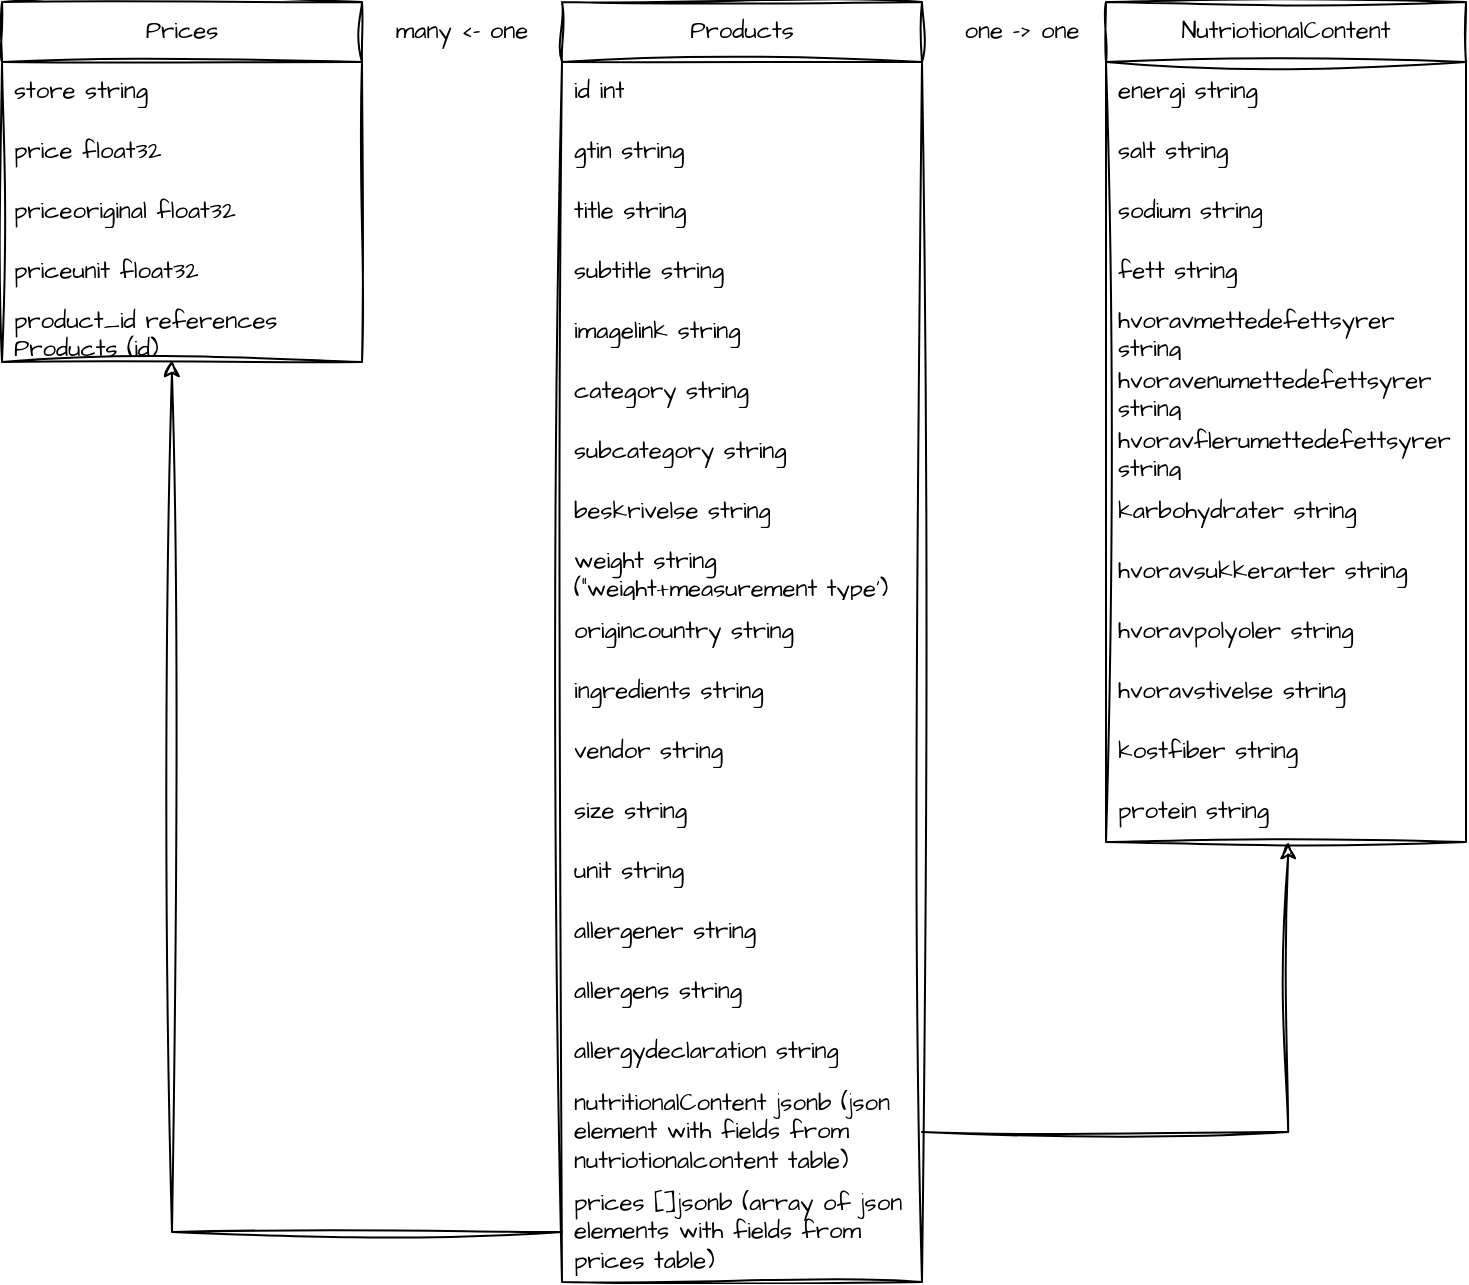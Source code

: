 <?xml version="1.0" encoding="UTF-8"?>
<mxfile version="24.4.9" type="github">
  <diagram name="Page-1" id="efa7a0a1-bf9b-a30e-e6df-94a7791c09e9">
    <mxGraphModel dx="1275" dy="867" grid="1" gridSize="10" guides="1" tooltips="1" connect="1" arrows="1" fold="1" page="1" pageScale="1" pageWidth="826" pageHeight="1169" background="none" math="0" shadow="0">
      <root>
        <mxCell id="0" />
        <mxCell id="1" parent="0" />
        <mxCell id="G_RYB-awDhVoRf4_5wRh-167" value="Products" style="swimlane;fontStyle=0;childLayout=stackLayout;horizontal=1;startSize=30;horizontalStack=0;resizeParent=1;resizeParentMax=0;resizeLast=0;collapsible=1;marginBottom=0;whiteSpace=wrap;html=1;sketch=1;hachureGap=4;jiggle=2;curveFitting=1;fontFamily=Architects Daughter;fontSource=https%3A%2F%2Ffonts.googleapis.com%2Fcss%3Ffamily%3DArchitects%2BDaughter;" parent="1" vertex="1">
          <mxGeometry x="328" y="100" width="180" height="640" as="geometry" />
        </mxCell>
        <mxCell id="4CKtyaNTUWwEJNOdCo02-1" value="id int" style="text;strokeColor=none;fillColor=none;align=left;verticalAlign=middle;spacingLeft=4;spacingRight=4;overflow=hidden;points=[[0,0.5],[1,0.5]];portConstraint=eastwest;rotatable=0;whiteSpace=wrap;html=1;fontFamily=Architects Daughter;fontSource=https%3A%2F%2Ffonts.googleapis.com%2Fcss%3Ffamily%3DArchitects%2BDaughter;" parent="G_RYB-awDhVoRf4_5wRh-167" vertex="1">
          <mxGeometry y="30" width="180" height="30" as="geometry" />
        </mxCell>
        <mxCell id="G_RYB-awDhVoRf4_5wRh-168" value="gtin string" style="text;strokeColor=none;fillColor=none;align=left;verticalAlign=middle;spacingLeft=4;spacingRight=4;overflow=hidden;points=[[0,0.5],[1,0.5]];portConstraint=eastwest;rotatable=0;whiteSpace=wrap;html=1;fontFamily=Architects Daughter;fontSource=https%3A%2F%2Ffonts.googleapis.com%2Fcss%3Ffamily%3DArchitects%2BDaughter;" parent="G_RYB-awDhVoRf4_5wRh-167" vertex="1">
          <mxGeometry y="60" width="180" height="30" as="geometry" />
        </mxCell>
        <mxCell id="4CKtyaNTUWwEJNOdCo02-3" value="title string" style="text;strokeColor=none;fillColor=none;align=left;verticalAlign=middle;spacingLeft=4;spacingRight=4;overflow=hidden;points=[[0,0.5],[1,0.5]];portConstraint=eastwest;rotatable=0;whiteSpace=wrap;html=1;fontFamily=Architects Daughter;fontSource=https%3A%2F%2Ffonts.googleapis.com%2Fcss%3Ffamily%3DArchitects%2BDaughter;" parent="G_RYB-awDhVoRf4_5wRh-167" vertex="1">
          <mxGeometry y="90" width="180" height="30" as="geometry" />
        </mxCell>
        <mxCell id="4CKtyaNTUWwEJNOdCo02-2" value="subtitle string" style="text;strokeColor=none;fillColor=none;align=left;verticalAlign=middle;spacingLeft=4;spacingRight=4;overflow=hidden;points=[[0,0.5],[1,0.5]];portConstraint=eastwest;rotatable=0;whiteSpace=wrap;html=1;fontFamily=Architects Daughter;fontSource=https%3A%2F%2Ffonts.googleapis.com%2Fcss%3Ffamily%3DArchitects%2BDaughter;" parent="G_RYB-awDhVoRf4_5wRh-167" vertex="1">
          <mxGeometry y="120" width="180" height="30" as="geometry" />
        </mxCell>
        <mxCell id="G_RYB-awDhVoRf4_5wRh-174" value="imagelink string" style="text;strokeColor=none;fillColor=none;align=left;verticalAlign=middle;spacingLeft=4;spacingRight=4;overflow=hidden;points=[[0,0.5],[1,0.5]];portConstraint=eastwest;rotatable=0;whiteSpace=wrap;html=1;fontFamily=Architects Daughter;fontSource=https%3A%2F%2Ffonts.googleapis.com%2Fcss%3Ffamily%3DArchitects%2BDaughter;" parent="G_RYB-awDhVoRf4_5wRh-167" vertex="1">
          <mxGeometry y="150" width="180" height="30" as="geometry" />
        </mxCell>
        <mxCell id="G_RYB-awDhVoRf4_5wRh-170" value="category string" style="text;strokeColor=none;fillColor=none;align=left;verticalAlign=middle;spacingLeft=4;spacingRight=4;overflow=hidden;points=[[0,0.5],[1,0.5]];portConstraint=eastwest;rotatable=0;whiteSpace=wrap;html=1;fontFamily=Architects Daughter;fontSource=https%3A%2F%2Ffonts.googleapis.com%2Fcss%3Ffamily%3DArchitects%2BDaughter;" parent="G_RYB-awDhVoRf4_5wRh-167" vertex="1">
          <mxGeometry y="180" width="180" height="30" as="geometry" />
        </mxCell>
        <mxCell id="G_RYB-awDhVoRf4_5wRh-171" value="subcategory string" style="text;strokeColor=none;fillColor=none;align=left;verticalAlign=middle;spacingLeft=4;spacingRight=4;overflow=hidden;points=[[0,0.5],[1,0.5]];portConstraint=eastwest;rotatable=0;whiteSpace=wrap;html=1;fontFamily=Architects Daughter;fontSource=https%3A%2F%2Ffonts.googleapis.com%2Fcss%3Ffamily%3DArchitects%2BDaughter;" parent="G_RYB-awDhVoRf4_5wRh-167" vertex="1">
          <mxGeometry y="210" width="180" height="30" as="geometry" />
        </mxCell>
        <mxCell id="G_RYB-awDhVoRf4_5wRh-179" value="beskrivelse string" style="text;strokeColor=none;fillColor=none;align=left;verticalAlign=middle;spacingLeft=4;spacingRight=4;overflow=hidden;points=[[0,0.5],[1,0.5]];portConstraint=eastwest;rotatable=0;whiteSpace=wrap;html=1;fontFamily=Architects Daughter;fontSource=https%3A%2F%2Ffonts.googleapis.com%2Fcss%3Ffamily%3DArchitects%2BDaughter;" parent="G_RYB-awDhVoRf4_5wRh-167" vertex="1">
          <mxGeometry y="240" width="180" height="30" as="geometry" />
        </mxCell>
        <mxCell id="G_RYB-awDhVoRf4_5wRh-192" value="weight string (&quot;weight+measurement type&#39;)&amp;nbsp;" style="text;strokeColor=none;fillColor=none;align=left;verticalAlign=middle;spacingLeft=4;spacingRight=4;overflow=hidden;points=[[0,0.5],[1,0.5]];portConstraint=eastwest;rotatable=0;whiteSpace=wrap;html=1;fontFamily=Architects Daughter;fontSource=https%3A%2F%2Ffonts.googleapis.com%2Fcss%3Ffamily%3DArchitects%2BDaughter;" parent="G_RYB-awDhVoRf4_5wRh-167" vertex="1">
          <mxGeometry y="270" width="180" height="30" as="geometry" />
        </mxCell>
        <mxCell id="G_RYB-awDhVoRf4_5wRh-186" value="origincountry string" style="text;strokeColor=none;fillColor=none;align=left;verticalAlign=middle;spacingLeft=4;spacingRight=4;overflow=hidden;points=[[0,0.5],[1,0.5]];portConstraint=eastwest;rotatable=0;whiteSpace=wrap;html=1;fontFamily=Architects Daughter;fontSource=https%3A%2F%2Ffonts.googleapis.com%2Fcss%3Ffamily%3DArchitects%2BDaughter;" parent="G_RYB-awDhVoRf4_5wRh-167" vertex="1">
          <mxGeometry y="300" width="180" height="30" as="geometry" />
        </mxCell>
        <mxCell id="G_RYB-awDhVoRf4_5wRh-184" value="ingredients string" style="text;strokeColor=none;fillColor=none;align=left;verticalAlign=middle;spacingLeft=4;spacingRight=4;overflow=hidden;points=[[0,0.5],[1,0.5]];portConstraint=eastwest;rotatable=0;whiteSpace=wrap;html=1;fontFamily=Architects Daughter;fontSource=https%3A%2F%2Ffonts.googleapis.com%2Fcss%3Ffamily%3DArchitects%2BDaughter;" parent="G_RYB-awDhVoRf4_5wRh-167" vertex="1">
          <mxGeometry y="330" width="180" height="30" as="geometry" />
        </mxCell>
        <mxCell id="G_RYB-awDhVoRf4_5wRh-183" value="vendor string" style="text;strokeColor=none;fillColor=none;align=left;verticalAlign=middle;spacingLeft=4;spacingRight=4;overflow=hidden;points=[[0,0.5],[1,0.5]];portConstraint=eastwest;rotatable=0;whiteSpace=wrap;html=1;fontFamily=Architects Daughter;fontSource=https%3A%2F%2Ffonts.googleapis.com%2Fcss%3Ffamily%3DArchitects%2BDaughter;" parent="G_RYB-awDhVoRf4_5wRh-167" vertex="1">
          <mxGeometry y="360" width="180" height="30" as="geometry" />
        </mxCell>
        <mxCell id="G_RYB-awDhVoRf4_5wRh-182" value="size string" style="text;strokeColor=none;fillColor=none;align=left;verticalAlign=middle;spacingLeft=4;spacingRight=4;overflow=hidden;points=[[0,0.5],[1,0.5]];portConstraint=eastwest;rotatable=0;whiteSpace=wrap;html=1;fontFamily=Architects Daughter;fontSource=https%3A%2F%2Ffonts.googleapis.com%2Fcss%3Ffamily%3DArchitects%2BDaughter;" parent="G_RYB-awDhVoRf4_5wRh-167" vertex="1">
          <mxGeometry y="390" width="180" height="30" as="geometry" />
        </mxCell>
        <mxCell id="G_RYB-awDhVoRf4_5wRh-181" value="unit string" style="text;strokeColor=none;fillColor=none;align=left;verticalAlign=middle;spacingLeft=4;spacingRight=4;overflow=hidden;points=[[0,0.5],[1,0.5]];portConstraint=eastwest;rotatable=0;whiteSpace=wrap;html=1;fontFamily=Architects Daughter;fontSource=https%3A%2F%2Ffonts.googleapis.com%2Fcss%3Ffamily%3DArchitects%2BDaughter;" parent="G_RYB-awDhVoRf4_5wRh-167" vertex="1">
          <mxGeometry y="420" width="180" height="30" as="geometry" />
        </mxCell>
        <mxCell id="G_RYB-awDhVoRf4_5wRh-190" value="allergener string" style="text;strokeColor=none;fillColor=none;align=left;verticalAlign=middle;spacingLeft=4;spacingRight=4;overflow=hidden;points=[[0,0.5],[1,0.5]];portConstraint=eastwest;rotatable=0;whiteSpace=wrap;html=1;fontFamily=Architects Daughter;fontSource=https%3A%2F%2Ffonts.googleapis.com%2Fcss%3Ffamily%3DArchitects%2BDaughter;" parent="G_RYB-awDhVoRf4_5wRh-167" vertex="1">
          <mxGeometry y="450" width="180" height="30" as="geometry" />
        </mxCell>
        <mxCell id="R9VbB5msocBmampKOTSO-28" value="allergens string" style="text;strokeColor=none;fillColor=none;align=left;verticalAlign=middle;spacingLeft=4;spacingRight=4;overflow=hidden;points=[[0,0.5],[1,0.5]];portConstraint=eastwest;rotatable=0;whiteSpace=wrap;html=1;fontFamily=Architects Daughter;fontSource=https%3A%2F%2Ffonts.googleapis.com%2Fcss%3Ffamily%3DArchitects%2BDaughter;" parent="G_RYB-awDhVoRf4_5wRh-167" vertex="1">
          <mxGeometry y="480" width="180" height="30" as="geometry" />
        </mxCell>
        <mxCell id="G_RYB-awDhVoRf4_5wRh-191" value="allergydeclaration string" style="text;strokeColor=none;fillColor=none;align=left;verticalAlign=middle;spacingLeft=4;spacingRight=4;overflow=hidden;points=[[0,0.5],[1,0.5]];portConstraint=eastwest;rotatable=0;whiteSpace=wrap;html=1;fontFamily=Architects Daughter;fontSource=https%3A%2F%2Ffonts.googleapis.com%2Fcss%3Ffamily%3DArchitects%2BDaughter;" parent="G_RYB-awDhVoRf4_5wRh-167" vertex="1">
          <mxGeometry y="510" width="180" height="30" as="geometry" />
        </mxCell>
        <mxCell id="YIbMsIhrF1hvk4Hx0LTX-1" value="nutritionalContent jsonb (json element with fields from nutriotionalcontent table)" style="text;strokeColor=none;fillColor=none;align=left;verticalAlign=middle;spacingLeft=4;spacingRight=4;overflow=hidden;points=[[0,0.5],[1,0.5]];portConstraint=eastwest;rotatable=0;whiteSpace=wrap;html=1;fontFamily=Architects Daughter;fontSource=https%3A%2F%2Ffonts.googleapis.com%2Fcss%3Ffamily%3DArchitects%2BDaughter;" vertex="1" parent="G_RYB-awDhVoRf4_5wRh-167">
          <mxGeometry y="540" width="180" height="50" as="geometry" />
        </mxCell>
        <mxCell id="G_RYB-awDhVoRf4_5wRh-194" value="prices []jsonb (array of json elements with fields from prices table)" style="text;strokeColor=none;fillColor=none;align=left;verticalAlign=middle;spacingLeft=4;spacingRight=4;overflow=hidden;points=[[0,0.5],[1,0.5]];portConstraint=eastwest;rotatable=0;whiteSpace=wrap;html=1;fontFamily=Architects Daughter;fontSource=https%3A%2F%2Ffonts.googleapis.com%2Fcss%3Ffamily%3DArchitects%2BDaughter;" parent="G_RYB-awDhVoRf4_5wRh-167" vertex="1">
          <mxGeometry y="590" width="180" height="50" as="geometry" />
        </mxCell>
        <mxCell id="G_RYB-awDhVoRf4_5wRh-196" value="NutriotionalContent" style="swimlane;fontStyle=0;childLayout=stackLayout;horizontal=1;startSize=30;horizontalStack=0;resizeParent=1;resizeParentMax=0;resizeLast=0;collapsible=1;marginBottom=0;whiteSpace=wrap;html=1;sketch=1;hachureGap=4;jiggle=2;curveFitting=1;fontFamily=Architects Daughter;fontSource=https%3A%2F%2Ffonts.googleapis.com%2Fcss%3Ffamily%3DArchitects%2BDaughter;" parent="1" vertex="1">
          <mxGeometry x="600" y="100" width="180" height="420" as="geometry" />
        </mxCell>
        <mxCell id="G_RYB-awDhVoRf4_5wRh-198" value="energi string" style="text;strokeColor=none;fillColor=none;align=left;verticalAlign=middle;spacingLeft=4;spacingRight=4;overflow=hidden;points=[[0,0.5],[1,0.5]];portConstraint=eastwest;rotatable=0;whiteSpace=wrap;html=1;fontFamily=Architects Daughter;fontSource=https%3A%2F%2Ffonts.googleapis.com%2Fcss%3Ffamily%3DArchitects%2BDaughter;" parent="G_RYB-awDhVoRf4_5wRh-196" vertex="1">
          <mxGeometry y="30" width="180" height="30" as="geometry" />
        </mxCell>
        <mxCell id="G_RYB-awDhVoRf4_5wRh-210" value="salt string" style="text;strokeColor=none;fillColor=none;align=left;verticalAlign=middle;spacingLeft=4;spacingRight=4;overflow=hidden;points=[[0,0.5],[1,0.5]];portConstraint=eastwest;rotatable=0;whiteSpace=wrap;html=1;fontFamily=Architects Daughter;fontSource=https%3A%2F%2Ffonts.googleapis.com%2Fcss%3Ffamily%3DArchitects%2BDaughter;" parent="G_RYB-awDhVoRf4_5wRh-196" vertex="1">
          <mxGeometry y="60" width="180" height="30" as="geometry" />
        </mxCell>
        <mxCell id="G_RYB-awDhVoRf4_5wRh-199" value="sodium string" style="text;strokeColor=none;fillColor=none;align=left;verticalAlign=middle;spacingLeft=4;spacingRight=4;overflow=hidden;points=[[0,0.5],[1,0.5]];portConstraint=eastwest;rotatable=0;whiteSpace=wrap;html=1;fontFamily=Architects Daughter;fontSource=https%3A%2F%2Ffonts.googleapis.com%2Fcss%3Ffamily%3DArchitects%2BDaughter;" parent="G_RYB-awDhVoRf4_5wRh-196" vertex="1">
          <mxGeometry y="90" width="180" height="30" as="geometry" />
        </mxCell>
        <mxCell id="G_RYB-awDhVoRf4_5wRh-200" value="fett string" style="text;strokeColor=none;fillColor=none;align=left;verticalAlign=middle;spacingLeft=4;spacingRight=4;overflow=hidden;points=[[0,0.5],[1,0.5]];portConstraint=eastwest;rotatable=0;whiteSpace=wrap;html=1;fontFamily=Architects Daughter;fontSource=https%3A%2F%2Ffonts.googleapis.com%2Fcss%3Ffamily%3DArchitects%2BDaughter;" parent="G_RYB-awDhVoRf4_5wRh-196" vertex="1">
          <mxGeometry y="120" width="180" height="30" as="geometry" />
        </mxCell>
        <mxCell id="G_RYB-awDhVoRf4_5wRh-201" value="hvoravmettedefettsyrer string" style="text;strokeColor=none;fillColor=none;align=left;verticalAlign=middle;spacingLeft=4;spacingRight=4;overflow=hidden;points=[[0,0.5],[1,0.5]];portConstraint=eastwest;rotatable=0;whiteSpace=wrap;html=1;fontFamily=Architects Daughter;fontSource=https%3A%2F%2Ffonts.googleapis.com%2Fcss%3Ffamily%3DArchitects%2BDaughter;" parent="G_RYB-awDhVoRf4_5wRh-196" vertex="1">
          <mxGeometry y="150" width="180" height="30" as="geometry" />
        </mxCell>
        <mxCell id="G_RYB-awDhVoRf4_5wRh-202" value="hvoravenumettedefettsyrer string" style="text;strokeColor=none;fillColor=none;align=left;verticalAlign=middle;spacingLeft=4;spacingRight=4;overflow=hidden;points=[[0,0.5],[1,0.5]];portConstraint=eastwest;rotatable=0;whiteSpace=wrap;html=1;fontFamily=Architects Daughter;fontSource=https%3A%2F%2Ffonts.googleapis.com%2Fcss%3Ffamily%3DArchitects%2BDaughter;" parent="G_RYB-awDhVoRf4_5wRh-196" vertex="1">
          <mxGeometry y="180" width="180" height="30" as="geometry" />
        </mxCell>
        <mxCell id="G_RYB-awDhVoRf4_5wRh-203" value="hvoravflerumettedefettsyrer string" style="text;strokeColor=none;fillColor=none;align=left;verticalAlign=middle;spacingLeft=4;spacingRight=4;overflow=hidden;points=[[0,0.5],[1,0.5]];portConstraint=eastwest;rotatable=0;whiteSpace=wrap;html=1;fontFamily=Architects Daughter;fontSource=https%3A%2F%2Ffonts.googleapis.com%2Fcss%3Ffamily%3DArchitects%2BDaughter;" parent="G_RYB-awDhVoRf4_5wRh-196" vertex="1">
          <mxGeometry y="210" width="180" height="30" as="geometry" />
        </mxCell>
        <mxCell id="G_RYB-awDhVoRf4_5wRh-204" value="karbohydrater string" style="text;strokeColor=none;fillColor=none;align=left;verticalAlign=middle;spacingLeft=4;spacingRight=4;overflow=hidden;points=[[0,0.5],[1,0.5]];portConstraint=eastwest;rotatable=0;whiteSpace=wrap;html=1;fontFamily=Architects Daughter;fontSource=https%3A%2F%2Ffonts.googleapis.com%2Fcss%3Ffamily%3DArchitects%2BDaughter;" parent="G_RYB-awDhVoRf4_5wRh-196" vertex="1">
          <mxGeometry y="240" width="180" height="30" as="geometry" />
        </mxCell>
        <mxCell id="G_RYB-awDhVoRf4_5wRh-205" value="hvoravsukkerarter string" style="text;strokeColor=none;fillColor=none;align=left;verticalAlign=middle;spacingLeft=4;spacingRight=4;overflow=hidden;points=[[0,0.5],[1,0.5]];portConstraint=eastwest;rotatable=0;whiteSpace=wrap;html=1;fontFamily=Architects Daughter;fontSource=https%3A%2F%2Ffonts.googleapis.com%2Fcss%3Ffamily%3DArchitects%2BDaughter;" parent="G_RYB-awDhVoRf4_5wRh-196" vertex="1">
          <mxGeometry y="270" width="180" height="30" as="geometry" />
        </mxCell>
        <mxCell id="G_RYB-awDhVoRf4_5wRh-206" value="hvoravpolyoler string" style="text;strokeColor=none;fillColor=none;align=left;verticalAlign=middle;spacingLeft=4;spacingRight=4;overflow=hidden;points=[[0,0.5],[1,0.5]];portConstraint=eastwest;rotatable=0;whiteSpace=wrap;html=1;fontFamily=Architects Daughter;fontSource=https%3A%2F%2Ffonts.googleapis.com%2Fcss%3Ffamily%3DArchitects%2BDaughter;" parent="G_RYB-awDhVoRf4_5wRh-196" vertex="1">
          <mxGeometry y="300" width="180" height="30" as="geometry" />
        </mxCell>
        <mxCell id="G_RYB-awDhVoRf4_5wRh-207" value="hvoravstivelse string" style="text;strokeColor=none;fillColor=none;align=left;verticalAlign=middle;spacingLeft=4;spacingRight=4;overflow=hidden;points=[[0,0.5],[1,0.5]];portConstraint=eastwest;rotatable=0;whiteSpace=wrap;html=1;fontFamily=Architects Daughter;fontSource=https%3A%2F%2Ffonts.googleapis.com%2Fcss%3Ffamily%3DArchitects%2BDaughter;" parent="G_RYB-awDhVoRf4_5wRh-196" vertex="1">
          <mxGeometry y="330" width="180" height="30" as="geometry" />
        </mxCell>
        <mxCell id="G_RYB-awDhVoRf4_5wRh-208" value="kostfiber string" style="text;strokeColor=none;fillColor=none;align=left;verticalAlign=middle;spacingLeft=4;spacingRight=4;overflow=hidden;points=[[0,0.5],[1,0.5]];portConstraint=eastwest;rotatable=0;whiteSpace=wrap;html=1;fontFamily=Architects Daughter;fontSource=https%3A%2F%2Ffonts.googleapis.com%2Fcss%3Ffamily%3DArchitects%2BDaughter;" parent="G_RYB-awDhVoRf4_5wRh-196" vertex="1">
          <mxGeometry y="360" width="180" height="30" as="geometry" />
        </mxCell>
        <mxCell id="G_RYB-awDhVoRf4_5wRh-209" value="protein string" style="text;strokeColor=none;fillColor=none;align=left;verticalAlign=middle;spacingLeft=4;spacingRight=4;overflow=hidden;points=[[0,0.5],[1,0.5]];portConstraint=eastwest;rotatable=0;whiteSpace=wrap;html=1;fontFamily=Architects Daughter;fontSource=https%3A%2F%2Ffonts.googleapis.com%2Fcss%3Ffamily%3DArchitects%2BDaughter;" parent="G_RYB-awDhVoRf4_5wRh-196" vertex="1">
          <mxGeometry y="390" width="180" height="30" as="geometry" />
        </mxCell>
        <mxCell id="R9VbB5msocBmampKOTSO-3" value="Prices" style="swimlane;fontStyle=0;childLayout=stackLayout;horizontal=1;startSize=30;horizontalStack=0;resizeParent=1;resizeParentMax=0;resizeLast=0;collapsible=1;marginBottom=0;whiteSpace=wrap;html=1;sketch=1;hachureGap=4;jiggle=2;curveFitting=1;fontFamily=Architects Daughter;fontSource=https%3A%2F%2Ffonts.googleapis.com%2Fcss%3Ffamily%3DArchitects%2BDaughter;" parent="1" vertex="1">
          <mxGeometry x="48" y="100" width="180" height="180" as="geometry" />
        </mxCell>
        <mxCell id="R9VbB5msocBmampKOTSO-6" value="store string" style="text;strokeColor=none;fillColor=none;align=left;verticalAlign=middle;spacingLeft=4;spacingRight=4;overflow=hidden;points=[[0,0.5],[1,0.5]];portConstraint=eastwest;rotatable=0;whiteSpace=wrap;html=1;fontFamily=Architects Daughter;fontSource=https%3A%2F%2Ffonts.googleapis.com%2Fcss%3Ffamily%3DArchitects%2BDaughter;" parent="R9VbB5msocBmampKOTSO-3" vertex="1">
          <mxGeometry y="30" width="180" height="30" as="geometry" />
        </mxCell>
        <mxCell id="R9VbB5msocBmampKOTSO-8" value="price float32" style="text;strokeColor=none;fillColor=none;align=left;verticalAlign=middle;spacingLeft=4;spacingRight=4;overflow=hidden;points=[[0,0.5],[1,0.5]];portConstraint=eastwest;rotatable=0;whiteSpace=wrap;html=1;fontFamily=Architects Daughter;fontSource=https%3A%2F%2Ffonts.googleapis.com%2Fcss%3Ffamily%3DArchitects%2BDaughter;" parent="R9VbB5msocBmampKOTSO-3" vertex="1">
          <mxGeometry y="60" width="180" height="30" as="geometry" />
        </mxCell>
        <mxCell id="R9VbB5msocBmampKOTSO-9" value="priceoriginal float32" style="text;strokeColor=none;fillColor=none;align=left;verticalAlign=middle;spacingLeft=4;spacingRight=4;overflow=hidden;points=[[0,0.5],[1,0.5]];portConstraint=eastwest;rotatable=0;whiteSpace=wrap;html=1;fontFamily=Architects Daughter;fontSource=https%3A%2F%2Ffonts.googleapis.com%2Fcss%3Ffamily%3DArchitects%2BDaughter;" parent="R9VbB5msocBmampKOTSO-3" vertex="1">
          <mxGeometry y="90" width="180" height="30" as="geometry" />
        </mxCell>
        <mxCell id="R9VbB5msocBmampKOTSO-24" value="priceunit float32" style="text;strokeColor=none;fillColor=none;align=left;verticalAlign=middle;spacingLeft=4;spacingRight=4;overflow=hidden;points=[[0,0.5],[1,0.5]];portConstraint=eastwest;rotatable=0;whiteSpace=wrap;html=1;fontFamily=Architects Daughter;fontSource=https%3A%2F%2Ffonts.googleapis.com%2Fcss%3Ffamily%3DArchitects%2BDaughter;" parent="R9VbB5msocBmampKOTSO-3" vertex="1">
          <mxGeometry y="120" width="180" height="30" as="geometry" />
        </mxCell>
        <mxCell id="R9VbB5msocBmampKOTSO-10" value="product_id references Products (id)" style="text;strokeColor=none;fillColor=none;align=left;verticalAlign=middle;spacingLeft=4;spacingRight=4;overflow=hidden;points=[[0,0.5],[1,0.5]];portConstraint=eastwest;rotatable=0;whiteSpace=wrap;html=1;fontFamily=Architects Daughter;fontSource=https%3A%2F%2Ffonts.googleapis.com%2Fcss%3Ffamily%3DArchitects%2BDaughter;" parent="R9VbB5msocBmampKOTSO-3" vertex="1">
          <mxGeometry y="150" width="180" height="30" as="geometry" />
        </mxCell>
        <mxCell id="R9VbB5msocBmampKOTSO-26" value="many &amp;lt;- one" style="text;strokeColor=none;align=center;fillColor=none;html=1;verticalAlign=middle;whiteSpace=wrap;rounded=0;fontFamily=Architects Daughter;fontSource=https%3A%2F%2Ffonts.googleapis.com%2Fcss%3Ffamily%3DArchitects%2BDaughter;" parent="1" vertex="1">
          <mxGeometry x="228" y="100" width="100" height="30" as="geometry" />
        </mxCell>
        <mxCell id="R9VbB5msocBmampKOTSO-27" value="one -&amp;gt; one" style="text;strokeColor=none;align=center;fillColor=none;html=1;verticalAlign=middle;whiteSpace=wrap;rounded=0;fontFamily=Architects Daughter;fontSource=https%3A%2F%2Ffonts.googleapis.com%2Fcss%3Ffamily%3DArchitects%2BDaughter;" parent="1" vertex="1">
          <mxGeometry x="508" y="100" width="100" height="30" as="geometry" />
        </mxCell>
        <mxCell id="R9VbB5msocBmampKOTSO-30" style="edgeStyle=orthogonalEdgeStyle;rounded=0;sketch=1;hachureGap=4;jiggle=2;curveFitting=1;orthogonalLoop=1;jettySize=auto;html=1;fontFamily=Architects Daughter;fontSource=https%3A%2F%2Ffonts.googleapis.com%2Fcss%3Ffamily%3DArchitects%2BDaughter;entryX=0.506;entryY=1.001;entryDx=0;entryDy=0;entryPerimeter=0;exitX=1;exitY=0.5;exitDx=0;exitDy=0;" parent="1" source="YIbMsIhrF1hvk4Hx0LTX-1" target="G_RYB-awDhVoRf4_5wRh-209" edge="1">
          <mxGeometry relative="1" as="geometry">
            <mxPoint x="690" y="530" as="targetPoint" />
          </mxGeometry>
        </mxCell>
        <mxCell id="YIbMsIhrF1hvk4Hx0LTX-2" style="edgeStyle=orthogonalEdgeStyle;rounded=0;sketch=1;hachureGap=4;jiggle=2;curveFitting=1;orthogonalLoop=1;jettySize=auto;html=1;entryX=0.472;entryY=0.967;entryDx=0;entryDy=0;entryPerimeter=0;fontFamily=Architects Daughter;fontSource=https%3A%2F%2Ffonts.googleapis.com%2Fcss%3Ffamily%3DArchitects%2BDaughter;" edge="1" parent="1" source="G_RYB-awDhVoRf4_5wRh-194" target="R9VbB5msocBmampKOTSO-10">
          <mxGeometry relative="1" as="geometry" />
        </mxCell>
      </root>
    </mxGraphModel>
  </diagram>
</mxfile>
